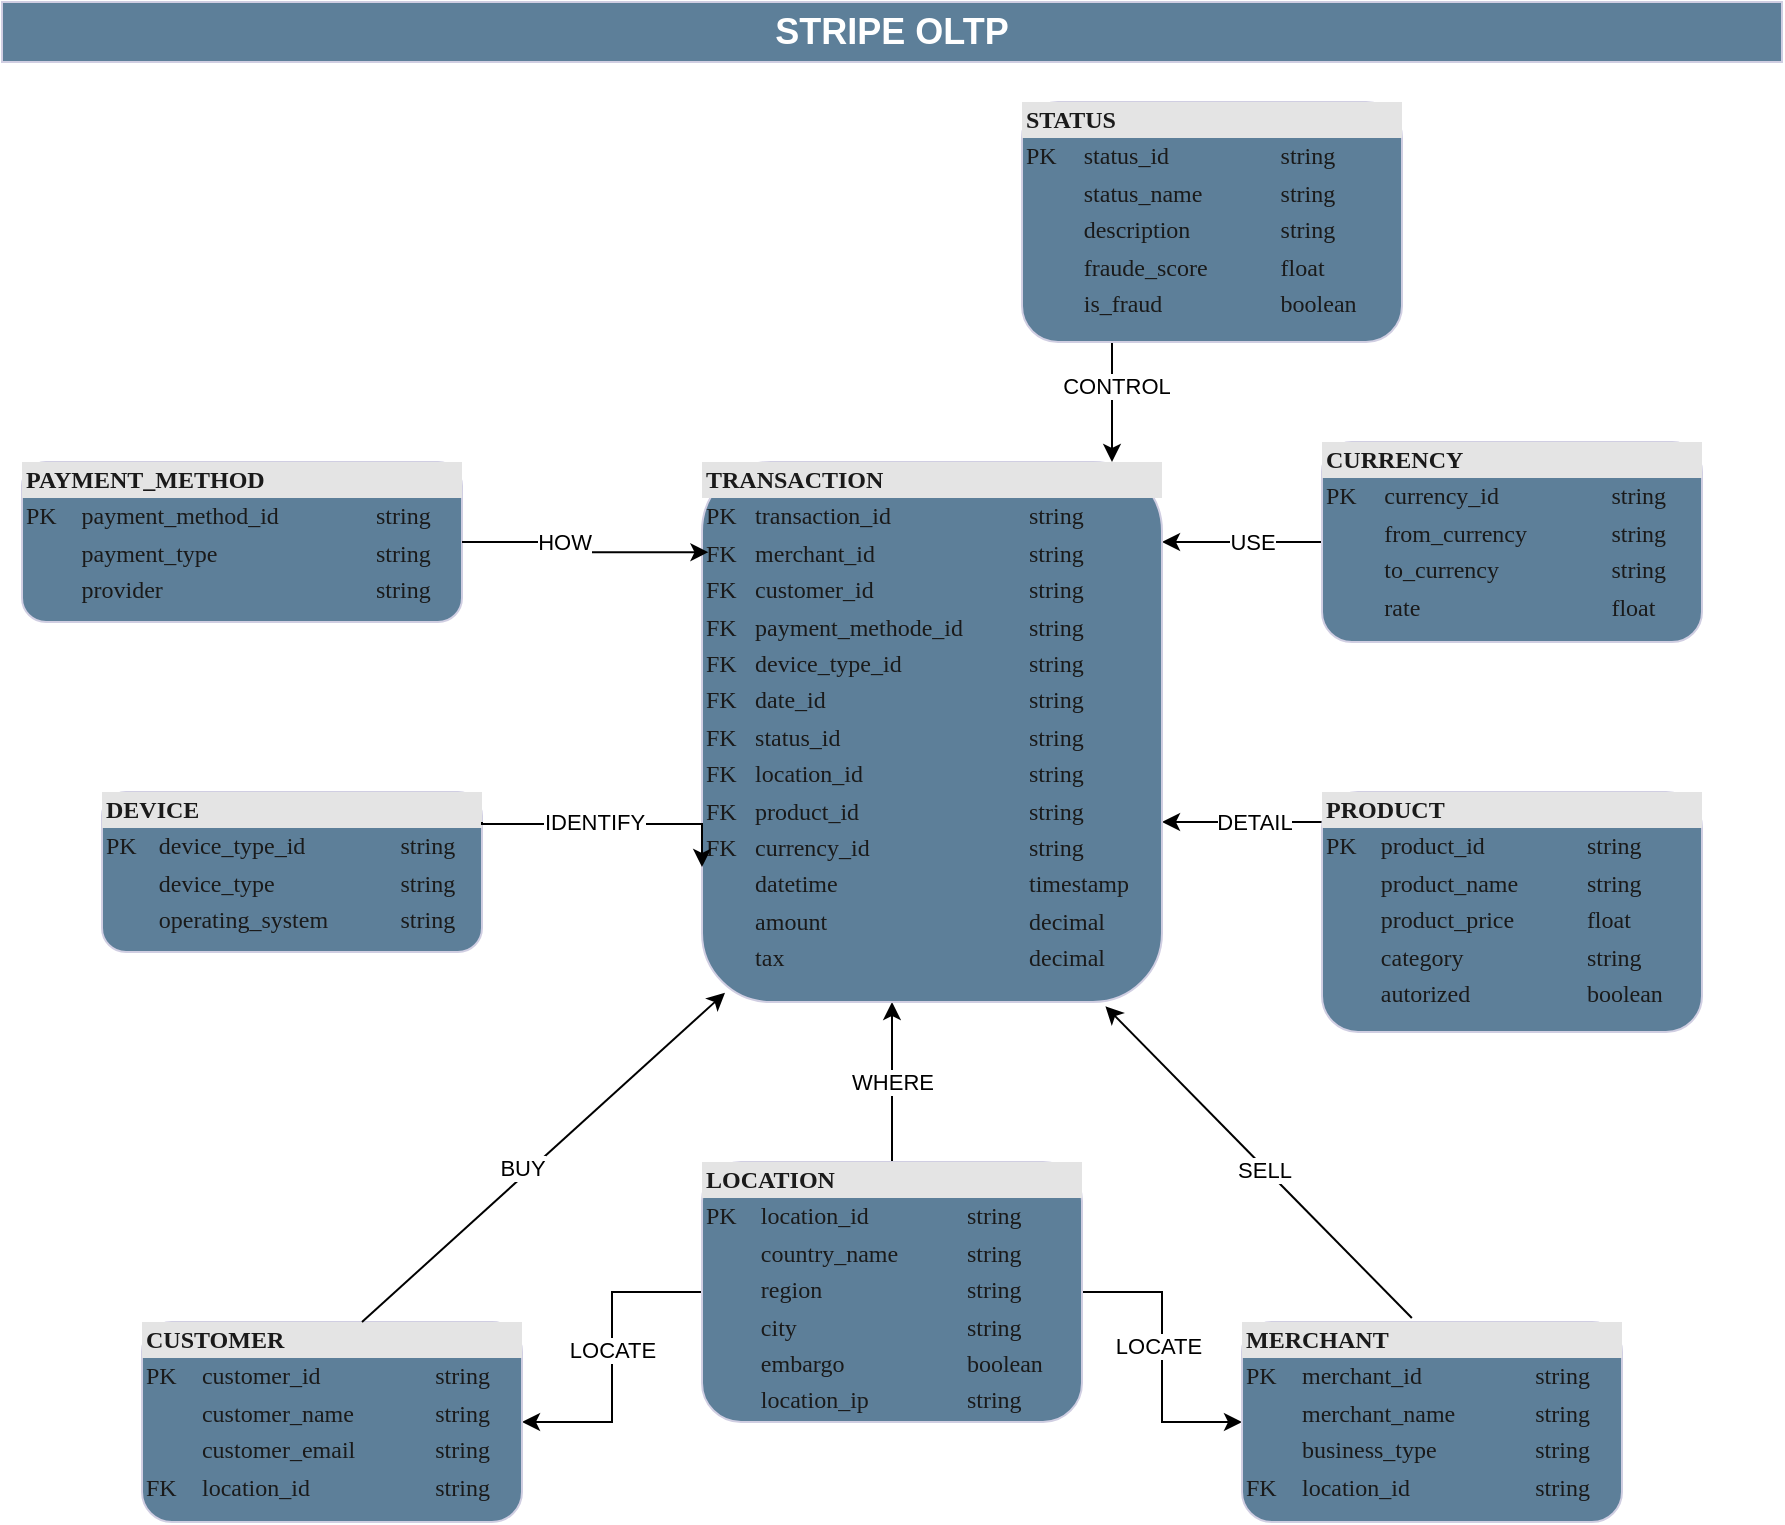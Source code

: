 <mxfile version="24.7.17">
  <diagram name="Page-1" id="2ca16b54-16f6-2749-3443-fa8db7711227">
    <mxGraphModel dx="1036" dy="606" grid="1" gridSize="10" guides="1" tooltips="1" connect="1" arrows="1" fold="1" page="1" pageScale="1" pageWidth="1100" pageHeight="850" background="none" math="0" shadow="0">
      <root>
        <mxCell id="0" />
        <mxCell id="1" parent="0" />
        <mxCell id="2ed32ef02a7f4228-9" value="&lt;div style=&quot;box-sizing:border-box;width:100%;background:#e4e4e4;padding:2px;&quot;&gt;&lt;b&gt;DEVICE&lt;/b&gt;&lt;/div&gt;&lt;table style=&quot;width:100%;font-size:1em;&quot; cellpadding=&quot;2&quot; cellspacing=&quot;0&quot;&gt;&lt;tbody&gt;&lt;tr&gt;&lt;td&gt;PK&lt;/td&gt;&lt;td&gt;device_type_id&lt;/td&gt;&lt;td&gt;string&lt;br&gt;&lt;/td&gt;&lt;/tr&gt;&lt;tr&gt;&lt;td&gt;&lt;br&gt;&lt;/td&gt;&lt;td&gt;device_type&lt;/td&gt;&lt;td&gt;string&lt;/td&gt;&lt;/tr&gt;&lt;tr&gt;&lt;td&gt;&lt;/td&gt;&lt;td&gt;operating_system&lt;/td&gt;&lt;td&gt;string&lt;br&gt;&lt;/td&gt;&lt;/tr&gt;&lt;/tbody&gt;&lt;/table&gt;" style="verticalAlign=top;align=left;overflow=fill;html=1;rounded=1;shadow=0;comic=0;labelBackgroundColor=none;strokeWidth=1;fontFamily=Verdana;fontSize=12;fillColor=#5D7F99;strokeColor=#D0CEE2;fontColor=#1A1A1A;" parent="1" vertex="1">
          <mxGeometry x="170" y="425" width="190" height="80" as="geometry" />
        </mxCell>
        <mxCell id="iZUvOMByy25hBOV0dMiL-5" value="&lt;b&gt;&lt;font style=&quot;font-size: 18px;&quot; color=&quot;#ffffff&quot;&gt;STRIPE OLTP&lt;/font&gt;&lt;/b&gt;" style="whiteSpace=wrap;html=1;strokeColor=#D0CEE2;fontColor=#1A1A1A;fillColor=#5D7F99;" parent="1" vertex="1">
          <mxGeometry x="120" y="30" width="890" height="30" as="geometry" />
        </mxCell>
        <mxCell id="iZUvOMByy25hBOV0dMiL-46" value="" style="edgeStyle=orthogonalEdgeStyle;rounded=0;orthogonalLoop=1;jettySize=auto;html=1;" parent="1" source="iZUvOMByy25hBOV0dMiL-10" target="iZUvOMByy25hBOV0dMiL-18" edge="1">
          <mxGeometry relative="1" as="geometry">
            <Array as="points">
              <mxPoint x="675" y="240" />
              <mxPoint x="675" y="240" />
            </Array>
          </mxGeometry>
        </mxCell>
        <mxCell id="iZUvOMByy25hBOV0dMiL-60" value="CONTROL" style="edgeLabel;html=1;align=center;verticalAlign=middle;resizable=0;points=[];" parent="iZUvOMByy25hBOV0dMiL-46" vertex="1" connectable="0">
          <mxGeometry x="-0.267" y="2" relative="1" as="geometry">
            <mxPoint as="offset" />
          </mxGeometry>
        </mxCell>
        <mxCell id="iZUvOMByy25hBOV0dMiL-10" value="&lt;div style=&quot;box-sizing:border-box;width:100%;background:#e4e4e4;padding:2px;&quot;&gt;&lt;b&gt;STATUS&lt;/b&gt;&lt;/div&gt;&lt;table style=&quot;width:100%;font-size:1em;&quot; cellpadding=&quot;2&quot; cellspacing=&quot;0&quot;&gt;&lt;tbody&gt;&lt;tr&gt;&lt;td&gt;PK&lt;/td&gt;&lt;td&gt;status_id&lt;br&gt;&lt;/td&gt;&lt;td&gt;string&lt;br&gt;&lt;/td&gt;&lt;/tr&gt;&lt;tr&gt;&lt;td&gt;&lt;br&gt;&lt;/td&gt;&lt;td&gt;status_name&lt;/td&gt;&lt;td&gt;string&lt;/td&gt;&lt;/tr&gt;&lt;tr&gt;&lt;td&gt;&lt;/td&gt;&lt;td&gt;description&lt;/td&gt;&lt;td&gt;string&lt;br&gt;&lt;/td&gt;&lt;/tr&gt;&lt;tr&gt;&lt;td&gt;&lt;br&gt;&lt;/td&gt;&lt;td&gt;fraude_score&lt;/td&gt;&lt;td&gt;float&lt;/td&gt;&lt;/tr&gt;&lt;tr&gt;&lt;td&gt;&lt;br&gt;&lt;/td&gt;&lt;td&gt;is_fraud&lt;/td&gt;&lt;td&gt;boolean&lt;/td&gt;&lt;/tr&gt;&lt;/tbody&gt;&lt;/table&gt;" style="verticalAlign=top;align=left;overflow=fill;html=1;rounded=1;shadow=0;comic=0;labelBackgroundColor=none;strokeWidth=1;fontFamily=Verdana;fontSize=12;fillColor=#5D7F99;strokeColor=#D0CEE2;fontColor=#1A1A1A;" parent="1" vertex="1">
          <mxGeometry x="630" y="80" width="190" height="120" as="geometry" />
        </mxCell>
        <mxCell id="iZUvOMByy25hBOV0dMiL-36" value="" style="edgeStyle=orthogonalEdgeStyle;rounded=0;orthogonalLoop=1;jettySize=auto;html=1;" parent="1" source="iZUvOMByy25hBOV0dMiL-12" target="iZUvOMByy25hBOV0dMiL-18" edge="1">
          <mxGeometry relative="1" as="geometry">
            <Array as="points">
              <mxPoint x="710" y="300" />
              <mxPoint x="710" y="300" />
            </Array>
          </mxGeometry>
        </mxCell>
        <mxCell id="iZUvOMByy25hBOV0dMiL-59" value="USE" style="edgeLabel;html=1;align=center;verticalAlign=middle;resizable=0;points=[];" parent="iZUvOMByy25hBOV0dMiL-36" vertex="1" connectable="0">
          <mxGeometry x="-0.067" y="3" relative="1" as="geometry">
            <mxPoint x="2" y="-3" as="offset" />
          </mxGeometry>
        </mxCell>
        <mxCell id="iZUvOMByy25hBOV0dMiL-12" value="&lt;div style=&quot;box-sizing:border-box;width:100%;background:#e4e4e4;padding:2px;&quot;&gt;&lt;b&gt;CURRENCY&lt;/b&gt;&lt;/div&gt;&lt;table style=&quot;width:100%;font-size:1em;&quot; cellpadding=&quot;2&quot; cellspacing=&quot;0&quot;&gt;&lt;tbody&gt;&lt;tr&gt;&lt;td&gt;PK&lt;/td&gt;&lt;td&gt;currency_id&lt;br&gt;&lt;/td&gt;&lt;td&gt;string&lt;br&gt;&lt;/td&gt;&lt;/tr&gt;&lt;tr&gt;&lt;td&gt;&lt;br&gt;&lt;/td&gt;&lt;td&gt;from_currency&lt;/td&gt;&lt;td&gt;string&lt;/td&gt;&lt;/tr&gt;&lt;tr&gt;&lt;td&gt;&lt;/td&gt;&lt;td&gt;to_currency&lt;/td&gt;&lt;td&gt;string&lt;br&gt;&lt;/td&gt;&lt;/tr&gt;&lt;tr&gt;&lt;td&gt;&lt;br&gt;&lt;/td&gt;&lt;td&gt;rate&lt;/td&gt;&lt;td&gt;float&lt;/td&gt;&lt;/tr&gt;&lt;/tbody&gt;&lt;/table&gt;" style="verticalAlign=top;align=left;overflow=fill;html=1;rounded=1;shadow=0;comic=0;labelBackgroundColor=none;strokeWidth=1;fontFamily=Verdana;fontSize=12;fillColor=#5D7F99;strokeColor=#D0CEE2;fontColor=#1A1A1A;" parent="1" vertex="1">
          <mxGeometry x="780" y="250" width="190" height="100" as="geometry" />
        </mxCell>
        <mxCell id="iZUvOMByy25hBOV0dMiL-13" value="&lt;div style=&quot;box-sizing:border-box;width:100%;background:#e4e4e4;padding:2px;&quot;&gt;&lt;b&gt;PAYMENT_METHOD&lt;/b&gt;&lt;/div&gt;&lt;table style=&quot;width:100%;font-size:1em;&quot; cellpadding=&quot;2&quot; cellspacing=&quot;0&quot;&gt;&lt;tbody&gt;&lt;tr&gt;&lt;td&gt;PK&lt;/td&gt;&lt;td&gt;payment_method_id&lt;br&gt;&lt;/td&gt;&lt;td&gt;string&lt;br&gt;&lt;/td&gt;&lt;/tr&gt;&lt;tr&gt;&lt;td&gt;&lt;br&gt;&lt;/td&gt;&lt;td&gt;payment_type&lt;/td&gt;&lt;td&gt;string&lt;/td&gt;&lt;/tr&gt;&lt;tr&gt;&lt;td&gt;&lt;/td&gt;&lt;td&gt;provider&lt;/td&gt;&lt;td&gt;string&lt;br&gt;&lt;/td&gt;&lt;/tr&gt;&lt;/tbody&gt;&lt;/table&gt;" style="verticalAlign=top;align=left;overflow=fill;html=1;rounded=1;shadow=0;comic=0;labelBackgroundColor=none;strokeWidth=1;fontFamily=Verdana;fontSize=12;fillColor=#5D7F99;strokeColor=#D0CEE2;fontColor=#1A1A1A;" parent="1" vertex="1">
          <mxGeometry x="130" y="260" width="220" height="80" as="geometry" />
        </mxCell>
        <mxCell id="iZUvOMByy25hBOV0dMiL-35" value="" style="edgeStyle=orthogonalEdgeStyle;rounded=0;orthogonalLoop=1;jettySize=auto;html=1;" parent="1" source="iZUvOMByy25hBOV0dMiL-14" target="iZUvOMByy25hBOV0dMiL-18" edge="1">
          <mxGeometry relative="1" as="geometry">
            <Array as="points">
              <mxPoint x="740" y="440" />
              <mxPoint x="740" y="440" />
            </Array>
          </mxGeometry>
        </mxCell>
        <mxCell id="iZUvOMByy25hBOV0dMiL-57" value="DETAIL" style="edgeLabel;html=1;align=center;verticalAlign=middle;resizable=0;points=[];" parent="iZUvOMByy25hBOV0dMiL-35" vertex="1" connectable="0">
          <mxGeometry x="0.089" y="1" relative="1" as="geometry">
            <mxPoint x="9" y="-1" as="offset" />
          </mxGeometry>
        </mxCell>
        <mxCell id="iZUvOMByy25hBOV0dMiL-14" value="&lt;div style=&quot;box-sizing:border-box;width:100%;background:#e4e4e4;padding:2px;&quot;&gt;&lt;b&gt;PRODUCT&lt;/b&gt;&lt;/div&gt;&lt;table style=&quot;width:100%;font-size:1em;&quot; cellpadding=&quot;2&quot; cellspacing=&quot;0&quot;&gt;&lt;tbody&gt;&lt;tr&gt;&lt;td&gt;PK&lt;/td&gt;&lt;td&gt;product_id&lt;br&gt;&lt;/td&gt;&lt;td&gt;string&lt;br&gt;&lt;/td&gt;&lt;/tr&gt;&lt;tr&gt;&lt;td&gt;&lt;br&gt;&lt;/td&gt;&lt;td&gt;product_name&lt;/td&gt;&lt;td&gt;string&lt;/td&gt;&lt;/tr&gt;&lt;tr&gt;&lt;td&gt;&lt;/td&gt;&lt;td&gt;product_price&lt;/td&gt;&lt;td&gt;float&lt;br&gt;&lt;/td&gt;&lt;/tr&gt;&lt;tr&gt;&lt;td&gt;&lt;br&gt;&lt;/td&gt;&lt;td&gt;category&lt;/td&gt;&lt;td&gt;string&lt;br&gt;&lt;/td&gt;&lt;/tr&gt;&lt;tr&gt;&lt;td&gt;&lt;br&gt;&lt;/td&gt;&lt;td&gt;autorized&lt;/td&gt;&lt;td&gt;boolean&lt;/td&gt;&lt;/tr&gt;&lt;/tbody&gt;&lt;/table&gt;" style="verticalAlign=top;align=left;overflow=fill;html=1;rounded=1;shadow=0;comic=0;labelBackgroundColor=none;strokeWidth=1;fontFamily=Verdana;fontSize=12;fillColor=#5D7F99;strokeColor=#D0CEE2;fontColor=#1A1A1A;" parent="1" vertex="1">
          <mxGeometry x="780" y="425" width="190" height="120" as="geometry" />
        </mxCell>
        <mxCell id="iZUvOMByy25hBOV0dMiL-37" value="" style="edgeStyle=orthogonalEdgeStyle;rounded=0;orthogonalLoop=1;jettySize=auto;html=1;" parent="1" source="iZUvOMByy25hBOV0dMiL-15" target="iZUvOMByy25hBOV0dMiL-18" edge="1">
          <mxGeometry relative="1" as="geometry">
            <Array as="points">
              <mxPoint x="570" y="530" />
              <mxPoint x="570" y="530" />
            </Array>
          </mxGeometry>
        </mxCell>
        <mxCell id="iZUvOMByy25hBOV0dMiL-63" value="WHERE" style="edgeLabel;html=1;align=center;verticalAlign=middle;resizable=0;points=[];" parent="iZUvOMByy25hBOV0dMiL-37" vertex="1" connectable="0">
          <mxGeometry x="0.018" relative="1" as="geometry">
            <mxPoint as="offset" />
          </mxGeometry>
        </mxCell>
        <mxCell id="iZUvOMByy25hBOV0dMiL-38" value="" style="edgeStyle=orthogonalEdgeStyle;rounded=0;orthogonalLoop=1;jettySize=auto;html=1;" parent="1" source="iZUvOMByy25hBOV0dMiL-15" target="iZUvOMByy25hBOV0dMiL-16" edge="1">
          <mxGeometry relative="1" as="geometry" />
        </mxCell>
        <mxCell id="iZUvOMByy25hBOV0dMiL-56" value="LOCATE" style="edgeLabel;html=1;align=center;verticalAlign=middle;resizable=0;points=[];" parent="iZUvOMByy25hBOV0dMiL-38" vertex="1" connectable="0">
          <mxGeometry x="-0.05" relative="1" as="geometry">
            <mxPoint as="offset" />
          </mxGeometry>
        </mxCell>
        <mxCell id="iZUvOMByy25hBOV0dMiL-39" value="" style="edgeStyle=orthogonalEdgeStyle;rounded=0;orthogonalLoop=1;jettySize=auto;html=1;" parent="1" source="iZUvOMByy25hBOV0dMiL-15" target="iZUvOMByy25hBOV0dMiL-17" edge="1">
          <mxGeometry relative="1" as="geometry" />
        </mxCell>
        <mxCell id="iZUvOMByy25hBOV0dMiL-55" value="LOCATE" style="edgeLabel;html=1;align=center;verticalAlign=middle;resizable=0;points=[];" parent="iZUvOMByy25hBOV0dMiL-39" vertex="1" connectable="0">
          <mxGeometry x="-0.08" y="-2" relative="1" as="geometry">
            <mxPoint as="offset" />
          </mxGeometry>
        </mxCell>
        <mxCell id="iZUvOMByy25hBOV0dMiL-15" value="&lt;div style=&quot;box-sizing:border-box;width:100%;background:#e4e4e4;padding:2px;&quot;&gt;&lt;b&gt;LOCATION&lt;/b&gt;&lt;/div&gt;&lt;table style=&quot;width:100%;font-size:1em;&quot; cellpadding=&quot;2&quot; cellspacing=&quot;0&quot;&gt;&lt;tbody&gt;&lt;tr&gt;&lt;td&gt;PK&lt;/td&gt;&lt;td&gt;location_id&lt;br&gt;&lt;/td&gt;&lt;td&gt;string&lt;br&gt;&lt;/td&gt;&lt;/tr&gt;&lt;tr&gt;&lt;td&gt;&lt;br&gt;&lt;/td&gt;&lt;td&gt;country_name&lt;/td&gt;&lt;td&gt;string&lt;/td&gt;&lt;/tr&gt;&lt;tr&gt;&lt;td&gt;&lt;/td&gt;&lt;td&gt;region&lt;/td&gt;&lt;td&gt;string&lt;br&gt;&lt;/td&gt;&lt;/tr&gt;&lt;tr&gt;&lt;td&gt;&lt;br&gt;&lt;/td&gt;&lt;td&gt;city&lt;span style=&quot;white-space: pre;&quot;&gt;&#x9;&lt;/span&gt;&lt;/td&gt;&lt;td&gt;string&lt;br&gt;&lt;/td&gt;&lt;/tr&gt;&lt;tr&gt;&lt;td&gt;&lt;br&gt;&lt;/td&gt;&lt;td&gt;embargo&lt;/td&gt;&lt;td&gt;boolean&lt;br&gt;&lt;/td&gt;&lt;/tr&gt;&lt;tr&gt;&lt;td&gt;&lt;br&gt;&lt;/td&gt;&lt;td&gt;location_ip&lt;/td&gt;&lt;td&gt;string&lt;br&gt;&lt;/td&gt;&lt;/tr&gt;&lt;/tbody&gt;&lt;/table&gt;" style="verticalAlign=top;align=left;overflow=fill;html=1;rounded=1;shadow=0;comic=0;labelBackgroundColor=none;strokeWidth=1;fontFamily=Verdana;fontSize=12;fillColor=#5D7F99;strokeColor=#D0CEE2;fontColor=#1A1A1A;" parent="1" vertex="1">
          <mxGeometry x="470" y="610" width="190" height="130" as="geometry" />
        </mxCell>
        <mxCell id="iZUvOMByy25hBOV0dMiL-16" value="&lt;div style=&quot;box-sizing:border-box;width:100%;background:#e4e4e4;padding:2px;&quot;&gt;&lt;b&gt;CUSTOMER&lt;/b&gt;&lt;/div&gt;&lt;table style=&quot;width:100%;font-size:1em;&quot; cellpadding=&quot;2&quot; cellspacing=&quot;0&quot;&gt;&lt;tbody&gt;&lt;tr&gt;&lt;td&gt;PK&lt;/td&gt;&lt;td&gt;customer_id&lt;br&gt;&lt;/td&gt;&lt;td&gt;string&lt;br&gt;&lt;/td&gt;&lt;/tr&gt;&lt;tr&gt;&lt;td&gt;&lt;br&gt;&lt;/td&gt;&lt;td&gt;customer_name&lt;/td&gt;&lt;td&gt;string&lt;/td&gt;&lt;/tr&gt;&lt;tr&gt;&lt;td&gt;&lt;/td&gt;&lt;td&gt;customer_email&lt;/td&gt;&lt;td&gt;string&lt;br&gt;&lt;/td&gt;&lt;/tr&gt;&lt;tr&gt;&lt;td&gt;FK&lt;/td&gt;&lt;td&gt;location_id&lt;/td&gt;&lt;td&gt;string&lt;/td&gt;&lt;/tr&gt;&lt;/tbody&gt;&lt;/table&gt;" style="verticalAlign=top;align=left;overflow=fill;html=1;rounded=1;shadow=0;comic=0;labelBackgroundColor=none;strokeWidth=1;fontFamily=Verdana;fontSize=12;fillColor=#5D7F99;strokeColor=#D0CEE2;fontColor=#1A1A1A;" parent="1" vertex="1">
          <mxGeometry x="190" y="690" width="190" height="100" as="geometry" />
        </mxCell>
        <mxCell id="iZUvOMByy25hBOV0dMiL-17" value="&lt;div style=&quot;box-sizing:border-box;width:100%;background:#e4e4e4;padding:2px;&quot;&gt;&lt;b&gt;MERCHANT&lt;/b&gt;&lt;/div&gt;&lt;table style=&quot;width:100%;font-size:1em;&quot; cellpadding=&quot;2&quot; cellspacing=&quot;0&quot;&gt;&lt;tbody&gt;&lt;tr&gt;&lt;td&gt;PK&lt;/td&gt;&lt;td&gt;merchant_id&lt;br&gt;&lt;/td&gt;&lt;td&gt;string&lt;br&gt;&lt;/td&gt;&lt;/tr&gt;&lt;tr&gt;&lt;td&gt;&lt;br&gt;&lt;/td&gt;&lt;td&gt;merchant_name&lt;/td&gt;&lt;td&gt;string&lt;/td&gt;&lt;/tr&gt;&lt;tr&gt;&lt;td&gt;&lt;/td&gt;&lt;td&gt;business_type&lt;/td&gt;&lt;td&gt;string&lt;br&gt;&lt;/td&gt;&lt;/tr&gt;&lt;tr&gt;&lt;td&gt;FK&lt;/td&gt;&lt;td&gt;location_id&lt;/td&gt;&lt;td&gt;string&lt;/td&gt;&lt;/tr&gt;&lt;/tbody&gt;&lt;/table&gt;" style="verticalAlign=top;align=left;overflow=fill;html=1;rounded=1;shadow=0;comic=0;labelBackgroundColor=none;strokeWidth=1;fontFamily=Verdana;fontSize=12;fillColor=#5D7F99;strokeColor=#D0CEE2;fontColor=#1A1A1A;" parent="1" vertex="1">
          <mxGeometry x="740" y="690" width="190" height="100" as="geometry" />
        </mxCell>
        <mxCell id="iZUvOMByy25hBOV0dMiL-18" value="&lt;div style=&quot;box-sizing:border-box;width:100%;background:#e4e4e4;padding:2px;&quot;&gt;&lt;b&gt;TRANSACTION&lt;/b&gt;&lt;/div&gt;&lt;table style=&quot;width:100%;font-size:1em;&quot; cellpadding=&quot;2&quot; cellspacing=&quot;0&quot;&gt;&lt;tbody&gt;&lt;tr&gt;&lt;td&gt;PK&lt;/td&gt;&lt;td&gt;transaction_id&lt;br&gt;&lt;/td&gt;&lt;td&gt;string&lt;br&gt;&lt;/td&gt;&lt;/tr&gt;&lt;tr&gt;&lt;td&gt;FK&lt;br&gt;&lt;/td&gt;&lt;td&gt;merchant_id&lt;/td&gt;&lt;td&gt;string&lt;/td&gt;&lt;/tr&gt;&lt;tr&gt;&lt;td&gt;FK&lt;/td&gt;&lt;td&gt;customer_id&lt;/td&gt;&lt;td&gt;string&lt;br&gt;&lt;/td&gt;&lt;/tr&gt;&lt;tr&gt;&lt;td&gt;FK&lt;br&gt;&lt;/td&gt;&lt;td&gt;payment_methode_id&lt;/td&gt;&lt;td&gt;string&lt;br&gt;&lt;/td&gt;&lt;/tr&gt;&lt;tr&gt;&lt;td&gt;FK&lt;/td&gt;&lt;td&gt;device_type_id&lt;/td&gt;&lt;td&gt;string&lt;br&gt;&lt;/td&gt;&lt;/tr&gt;&lt;tr&gt;&lt;td&gt;FK&lt;br&gt;&lt;/td&gt;&lt;td&gt;date_id&lt;br&gt;&lt;/td&gt;&lt;td&gt;string&lt;br&gt;&lt;/td&gt;&lt;/tr&gt;&lt;tr&gt;&lt;td&gt;FK&lt;br&gt;&lt;/td&gt;&lt;td&gt;status_id&lt;br&gt;&lt;/td&gt;&lt;td&gt;string&lt;br&gt;&lt;/td&gt;&lt;/tr&gt;&lt;tr&gt;&lt;td&gt;FK&lt;br&gt;&lt;/td&gt;&lt;td&gt;location_id&lt;/td&gt;&lt;td&gt;string&lt;br&gt;&lt;/td&gt;&lt;/tr&gt;&lt;tr&gt;&lt;td&gt;FK&lt;br&gt;&lt;/td&gt;&lt;td&gt;product_id&lt;/td&gt;&lt;td&gt;string&lt;br&gt;&lt;/td&gt;&lt;/tr&gt;&lt;tr&gt;&lt;td&gt;FK&lt;br&gt;&lt;/td&gt;&lt;td&gt;currency_id&lt;/td&gt;&lt;td&gt;string&lt;br&gt;&lt;/td&gt;&lt;/tr&gt;&lt;tr&gt;&lt;td&gt;&lt;br&gt;&lt;/td&gt;&lt;td&gt;datetime&lt;/td&gt;&lt;td&gt;timestamp&lt;/td&gt;&lt;/tr&gt;&lt;tr&gt;&lt;td&gt;&lt;br&gt;&lt;/td&gt;&lt;td&gt;amount&lt;/td&gt;&lt;td&gt;decimal&lt;/td&gt;&lt;/tr&gt;&lt;tr&gt;&lt;td&gt;&lt;br&gt;&lt;/td&gt;&lt;td&gt;tax&lt;/td&gt;&lt;td&gt;decimal&lt;br&gt;&lt;/td&gt;&lt;/tr&gt;&lt;/tbody&gt;&lt;/table&gt;" style="verticalAlign=top;align=left;overflow=fill;html=1;rounded=1;shadow=0;comic=0;labelBackgroundColor=none;strokeWidth=1;fontFamily=Verdana;fontSize=12;fillColor=#5D7F99;strokeColor=#D0CEE2;fontColor=#1A1A1A;" parent="1" vertex="1">
          <mxGeometry x="470" y="260" width="230" height="270" as="geometry" />
        </mxCell>
        <mxCell id="iZUvOMByy25hBOV0dMiL-32" style="edgeStyle=orthogonalEdgeStyle;rounded=0;orthogonalLoop=1;jettySize=auto;html=1;entryX=0.014;entryY=0.167;entryDx=0;entryDy=0;entryPerimeter=0;" parent="1" source="iZUvOMByy25hBOV0dMiL-13" target="iZUvOMByy25hBOV0dMiL-18" edge="1">
          <mxGeometry relative="1" as="geometry" />
        </mxCell>
        <mxCell id="iZUvOMByy25hBOV0dMiL-62" value="HOW" style="edgeLabel;html=1;align=center;verticalAlign=middle;resizable=0;points=[];" parent="iZUvOMByy25hBOV0dMiL-32" vertex="1" connectable="0">
          <mxGeometry x="-0.286" relative="1" as="geometry">
            <mxPoint x="5" as="offset" />
          </mxGeometry>
        </mxCell>
        <mxCell id="iZUvOMByy25hBOV0dMiL-33" style="edgeStyle=orthogonalEdgeStyle;rounded=0;orthogonalLoop=1;jettySize=auto;html=1;entryX=0;entryY=0.75;entryDx=0;entryDy=0;" parent="1" target="iZUvOMByy25hBOV0dMiL-18" edge="1">
          <mxGeometry relative="1" as="geometry">
            <mxPoint x="360" y="440" as="sourcePoint" />
            <mxPoint x="470" y="440" as="targetPoint" />
            <Array as="points">
              <mxPoint x="360" y="441" />
              <mxPoint x="470" y="441" />
            </Array>
          </mxGeometry>
        </mxCell>
        <mxCell id="iZUvOMByy25hBOV0dMiL-58" value="IDENTIFY" style="edgeLabel;html=1;align=center;verticalAlign=middle;resizable=0;points=[];" parent="iZUvOMByy25hBOV0dMiL-33" vertex="1" connectable="0">
          <mxGeometry x="-0.149" y="1" relative="1" as="geometry">
            <mxPoint as="offset" />
          </mxGeometry>
        </mxCell>
        <mxCell id="iZUvOMByy25hBOV0dMiL-50" value="" style="endArrow=classic;html=1;rounded=0;entryX=0.05;entryY=0.983;entryDx=0;entryDy=0;entryPerimeter=0;" parent="1" target="iZUvOMByy25hBOV0dMiL-18" edge="1">
          <mxGeometry width="50" height="50" relative="1" as="geometry">
            <mxPoint x="300" y="690" as="sourcePoint" />
            <mxPoint x="350" y="640" as="targetPoint" />
          </mxGeometry>
        </mxCell>
        <mxCell id="iZUvOMByy25hBOV0dMiL-54" value="BUY" style="edgeLabel;html=1;align=center;verticalAlign=middle;resizable=0;points=[];" parent="iZUvOMByy25hBOV0dMiL-50" vertex="1" connectable="0">
          <mxGeometry x="-0.093" y="3" relative="1" as="geometry">
            <mxPoint as="offset" />
          </mxGeometry>
        </mxCell>
        <mxCell id="iZUvOMByy25hBOV0dMiL-51" value="" style="endArrow=classic;html=1;rounded=0;entryX=0.877;entryY=1.008;entryDx=0;entryDy=0;entryPerimeter=0;exitX=0.447;exitY=-0.02;exitDx=0;exitDy=0;exitPerimeter=0;" parent="1" source="iZUvOMByy25hBOV0dMiL-17" target="iZUvOMByy25hBOV0dMiL-18" edge="1">
          <mxGeometry x="0.264" y="30" width="50" height="50" relative="1" as="geometry">
            <mxPoint x="930" y="754" as="sourcePoint" />
            <mxPoint x="1111" y="560" as="targetPoint" />
            <mxPoint as="offset" />
          </mxGeometry>
        </mxCell>
        <mxCell id="iZUvOMByy25hBOV0dMiL-53" value="SELL" style="edgeLabel;html=1;align=center;verticalAlign=middle;resizable=0;points=[];" parent="iZUvOMByy25hBOV0dMiL-51" vertex="1" connectable="0">
          <mxGeometry x="-0.03" relative="1" as="geometry">
            <mxPoint y="1" as="offset" />
          </mxGeometry>
        </mxCell>
      </root>
    </mxGraphModel>
  </diagram>
</mxfile>
